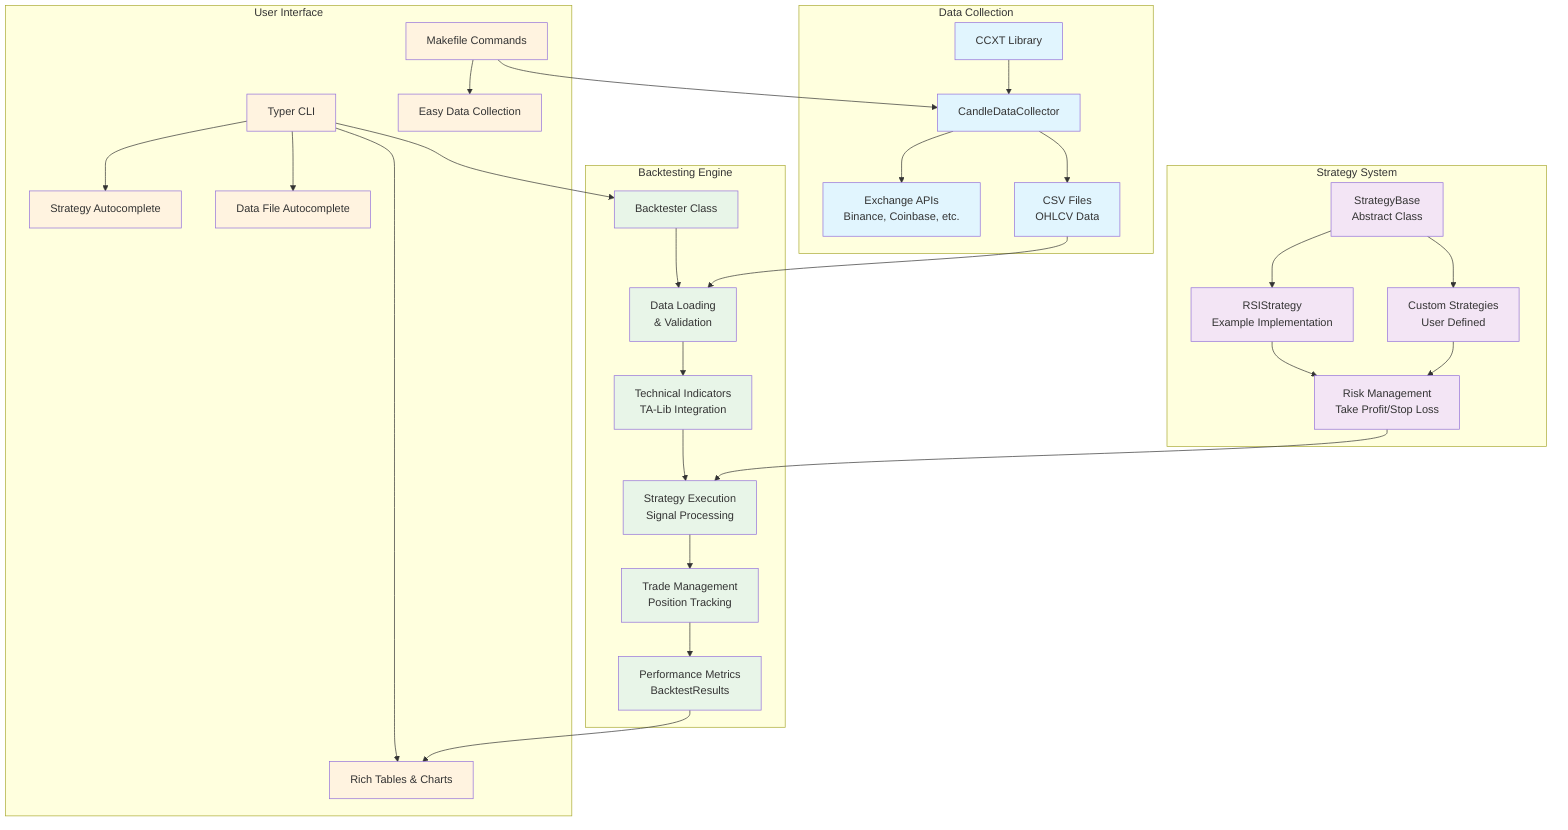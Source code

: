 graph TB
    subgraph "Data Collection"
        A[CCXT Library] --> B[CandleDataCollector]
        B --> C[Exchange APIs<br/>Binance, Coinbase, etc.]
        B --> D[CSV Files<br/>OHLCV Data]
    end
    
    subgraph "Strategy System"
        E[StrategyBase<br/>Abstract Class] --> F[RSIStrategy<br/>Example Implementation]
        E --> G[Custom Strategies<br/>User Defined]
        F --> H[Risk Management<br/>Take Profit/Stop Loss]
        G --> H
    end
    
    subgraph "Backtesting Engine"
        I[Backtester Class] --> J[Data Loading<br/>& Validation]
        J --> K[Technical Indicators<br/>TA-Lib Integration]
        K --> L[Strategy Execution<br/>Signal Processing]
        L --> M[Trade Management<br/>Position Tracking]
        M --> N[Performance Metrics<br/>BacktestResults]
    end
    
    subgraph "User Interface"
        O[Typer CLI] --> P[Strategy Autocomplete]
        O --> Q[Data File Autocomplete]
        O --> R[Rich Tables & Charts]
        S[Makefile Commands] --> T[Easy Data Collection]
    end
    
    %% Data Flow
    D --> J
    H --> L
    N --> R
    
    %% User Interactions
    O --> I
    S --> B
    
    %% Styling
    classDef dataCollection fill:#e1f5fe
    classDef strategy fill:#f3e5f5
    classDef backtesting fill:#e8f5e8
    classDef interface fill:#fff3e0
    
    class A,B,C,D dataCollection
    class E,F,G,H strategy
    class I,J,K,L,M,N backtesting
    class O,P,Q,R,S,T interface
